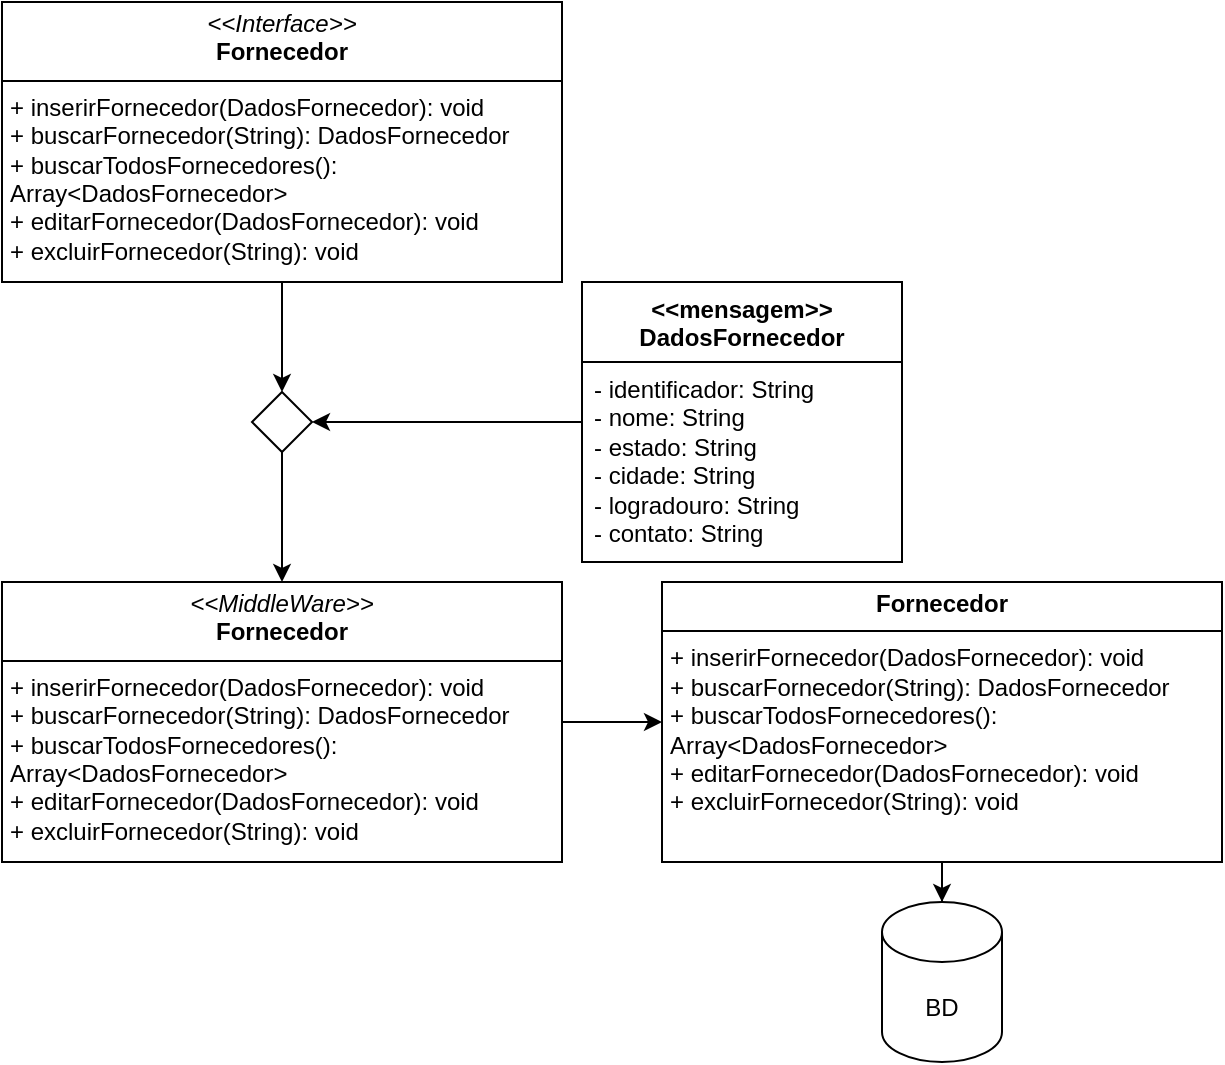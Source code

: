 <mxfile version="24.3.1" type="github">
  <diagram name="Página-1" id="k12vF5GZD4Jgr2yxI6np">
    <mxGraphModel dx="1393" dy="789" grid="1" gridSize="10" guides="1" tooltips="1" connect="1" arrows="1" fold="1" page="1" pageScale="1" pageWidth="827" pageHeight="1169" math="0" shadow="0">
      <root>
        <mxCell id="0" />
        <mxCell id="1" parent="0" />
        <mxCell id="Gn4x0j2BB07o5eoxoqjv-10" style="edgeStyle=orthogonalEdgeStyle;rounded=0;orthogonalLoop=1;jettySize=auto;html=1;entryX=1;entryY=0.5;entryDx=0;entryDy=0;" edge="1" parent="1" source="Gn4x0j2BB07o5eoxoqjv-1" target="Gn4x0j2BB07o5eoxoqjv-7">
          <mxGeometry relative="1" as="geometry" />
        </mxCell>
        <mxCell id="Gn4x0j2BB07o5eoxoqjv-1" value="&amp;lt;&amp;lt;mensagem&amp;gt;&amp;gt;&lt;div&gt;DadosFornecedor&lt;/div&gt;" style="swimlane;fontStyle=1;align=center;verticalAlign=top;childLayout=stackLayout;horizontal=1;startSize=40;horizontalStack=0;resizeParent=1;resizeParentMax=0;resizeLast=0;collapsible=1;marginBottom=0;whiteSpace=wrap;html=1;" vertex="1" parent="1">
          <mxGeometry x="440" y="490" width="160" height="140" as="geometry" />
        </mxCell>
        <mxCell id="Gn4x0j2BB07o5eoxoqjv-2" value="&lt;div&gt;- identificador: String&lt;/div&gt;&lt;div&gt;&lt;span style=&quot;background-color: initial;&quot;&gt;- nome: String&lt;/span&gt;&lt;/div&gt;&lt;div&gt;&lt;span style=&quot;background-color: initial;&quot;&gt;- estado: String&lt;/span&gt;&lt;/div&gt;&lt;div&gt;&lt;span style=&quot;background-color: initial;&quot;&gt;- cidade: String&lt;/span&gt;&lt;/div&gt;&lt;div&gt;&lt;span style=&quot;background-color: initial;&quot;&gt;- logradouro: String&lt;/span&gt;&lt;/div&gt;&lt;div&gt;&lt;span style=&quot;background-color: initial;&quot;&gt;- contato: String&amp;nbsp;&lt;/span&gt;&lt;/div&gt;" style="text;strokeColor=none;fillColor=none;align=left;verticalAlign=top;spacingLeft=4;spacingRight=4;overflow=hidden;rotatable=0;points=[[0,0.5],[1,0.5]];portConstraint=eastwest;whiteSpace=wrap;html=1;" vertex="1" parent="Gn4x0j2BB07o5eoxoqjv-1">
          <mxGeometry y="40" width="160" height="100" as="geometry" />
        </mxCell>
        <mxCell id="Gn4x0j2BB07o5eoxoqjv-8" style="edgeStyle=orthogonalEdgeStyle;rounded=0;orthogonalLoop=1;jettySize=auto;html=1;entryX=0.5;entryY=0;entryDx=0;entryDy=0;" edge="1" parent="1" source="Gn4x0j2BB07o5eoxoqjv-3" target="Gn4x0j2BB07o5eoxoqjv-7">
          <mxGeometry relative="1" as="geometry" />
        </mxCell>
        <mxCell id="Gn4x0j2BB07o5eoxoqjv-3" value="&lt;p style=&quot;margin:0px;margin-top:4px;text-align:center;&quot;&gt;&lt;i&gt;&amp;lt;&amp;lt;Interface&amp;gt;&amp;gt;&lt;/i&gt;&lt;br&gt;&lt;b&gt;Fornecedor&lt;/b&gt;&lt;/p&gt;&lt;hr size=&quot;1&quot; style=&quot;border-style:solid;&quot;&gt;&lt;p style=&quot;margin:0px;margin-left:4px;&quot;&gt;+ inserirFornecedor(DadosFornecedor): void&lt;/p&gt;&lt;p style=&quot;margin:0px;margin-left:4px;&quot;&gt;+ buscarFornecedor(String): DadosFornecedor&lt;/p&gt;&lt;p style=&quot;margin:0px;margin-left:4px;&quot;&gt;+ buscarTodosFornecedores(): Array&amp;lt;DadosFornecedor&amp;gt;&lt;/p&gt;&lt;p style=&quot;margin:0px;margin-left:4px;&quot;&gt;+ editarFornecedor(DadosFornecedor): void&lt;/p&gt;&lt;p style=&quot;margin:0px;margin-left:4px;&quot;&gt;+ excluirFornecedor(String): void&lt;/p&gt;" style="verticalAlign=top;align=left;overflow=fill;html=1;whiteSpace=wrap;" vertex="1" parent="1">
          <mxGeometry x="150" y="350" width="280" height="140" as="geometry" />
        </mxCell>
        <mxCell id="Gn4x0j2BB07o5eoxoqjv-6" value="" style="edgeStyle=orthogonalEdgeStyle;rounded=0;orthogonalLoop=1;jettySize=auto;html=1;" edge="1" parent="1" source="Gn4x0j2BB07o5eoxoqjv-4" target="Gn4x0j2BB07o5eoxoqjv-5">
          <mxGeometry relative="1" as="geometry" />
        </mxCell>
        <mxCell id="Gn4x0j2BB07o5eoxoqjv-4" value="&lt;p style=&quot;margin:0px;margin-top:4px;text-align:center;&quot;&gt;&lt;i&gt;&amp;lt;&amp;lt;MiddleWare&amp;gt;&amp;gt;&lt;/i&gt;&lt;br&gt;&lt;b&gt;Fornecedor&lt;/b&gt;&lt;/p&gt;&lt;hr size=&quot;1&quot; style=&quot;border-style:solid;&quot;&gt;&lt;p style=&quot;margin:0px;margin-left:4px;&quot;&gt;+ inserirFornecedor(DadosFornecedor): void&lt;/p&gt;&lt;p style=&quot;margin:0px;margin-left:4px;&quot;&gt;+ buscarFornecedor(String): DadosFornecedor&lt;/p&gt;&lt;p style=&quot;margin:0px;margin-left:4px;&quot;&gt;+ buscarTodosFornecedores(): Array&amp;lt;DadosFornecedor&amp;gt;&lt;/p&gt;&lt;p style=&quot;margin:0px;margin-left:4px;&quot;&gt;+ editarFornecedor(DadosFornecedor): void&lt;/p&gt;&lt;p style=&quot;margin:0px;margin-left:4px;&quot;&gt;+ excluirFornecedor(String): void&lt;/p&gt;" style="verticalAlign=top;align=left;overflow=fill;html=1;whiteSpace=wrap;" vertex="1" parent="1">
          <mxGeometry x="150" y="640" width="280" height="140" as="geometry" />
        </mxCell>
        <mxCell id="Gn4x0j2BB07o5eoxoqjv-11" style="edgeStyle=orthogonalEdgeStyle;rounded=0;orthogonalLoop=1;jettySize=auto;html=1;" edge="1" parent="1" source="Gn4x0j2BB07o5eoxoqjv-5" target="Gn4x0j2BB07o5eoxoqjv-12">
          <mxGeometry relative="1" as="geometry">
            <mxPoint x="620" y="840" as="targetPoint" />
          </mxGeometry>
        </mxCell>
        <mxCell id="Gn4x0j2BB07o5eoxoqjv-5" value="&lt;p style=&quot;margin:0px;margin-top:4px;text-align:center;&quot;&gt;&lt;b&gt;Fornecedor&lt;/b&gt;&lt;/p&gt;&lt;hr size=&quot;1&quot; style=&quot;border-style:solid;&quot;&gt;&lt;p style=&quot;margin:0px;margin-left:4px;&quot;&gt;+ inserirFornecedor(DadosFornecedor): void&lt;/p&gt;&lt;p style=&quot;margin:0px;margin-left:4px;&quot;&gt;+ buscarFornecedor(String): DadosFornecedor&lt;/p&gt;&lt;p style=&quot;margin:0px;margin-left:4px;&quot;&gt;+ buscarTodosFornecedores(): Array&amp;lt;DadosFornecedor&amp;gt;&lt;/p&gt;&lt;p style=&quot;margin:0px;margin-left:4px;&quot;&gt;+ editarFornecedor(DadosFornecedor): void&lt;/p&gt;&lt;p style=&quot;margin:0px;margin-left:4px;&quot;&gt;+ excluirFornecedor(String): void&lt;/p&gt;" style="verticalAlign=top;align=left;overflow=fill;html=1;whiteSpace=wrap;" vertex="1" parent="1">
          <mxGeometry x="480" y="640" width="280" height="140" as="geometry" />
        </mxCell>
        <mxCell id="Gn4x0j2BB07o5eoxoqjv-9" style="edgeStyle=orthogonalEdgeStyle;rounded=0;orthogonalLoop=1;jettySize=auto;html=1;entryX=0.5;entryY=0;entryDx=0;entryDy=0;" edge="1" parent="1" source="Gn4x0j2BB07o5eoxoqjv-7" target="Gn4x0j2BB07o5eoxoqjv-4">
          <mxGeometry relative="1" as="geometry" />
        </mxCell>
        <mxCell id="Gn4x0j2BB07o5eoxoqjv-7" value="" style="rhombus;whiteSpace=wrap;html=1;" vertex="1" parent="1">
          <mxGeometry x="275" y="545" width="30" height="30" as="geometry" />
        </mxCell>
        <mxCell id="Gn4x0j2BB07o5eoxoqjv-12" value="BD" style="shape=cylinder3;whiteSpace=wrap;html=1;boundedLbl=1;backgroundOutline=1;size=15;" vertex="1" parent="1">
          <mxGeometry x="590" y="800" width="60" height="80" as="geometry" />
        </mxCell>
      </root>
    </mxGraphModel>
  </diagram>
</mxfile>
